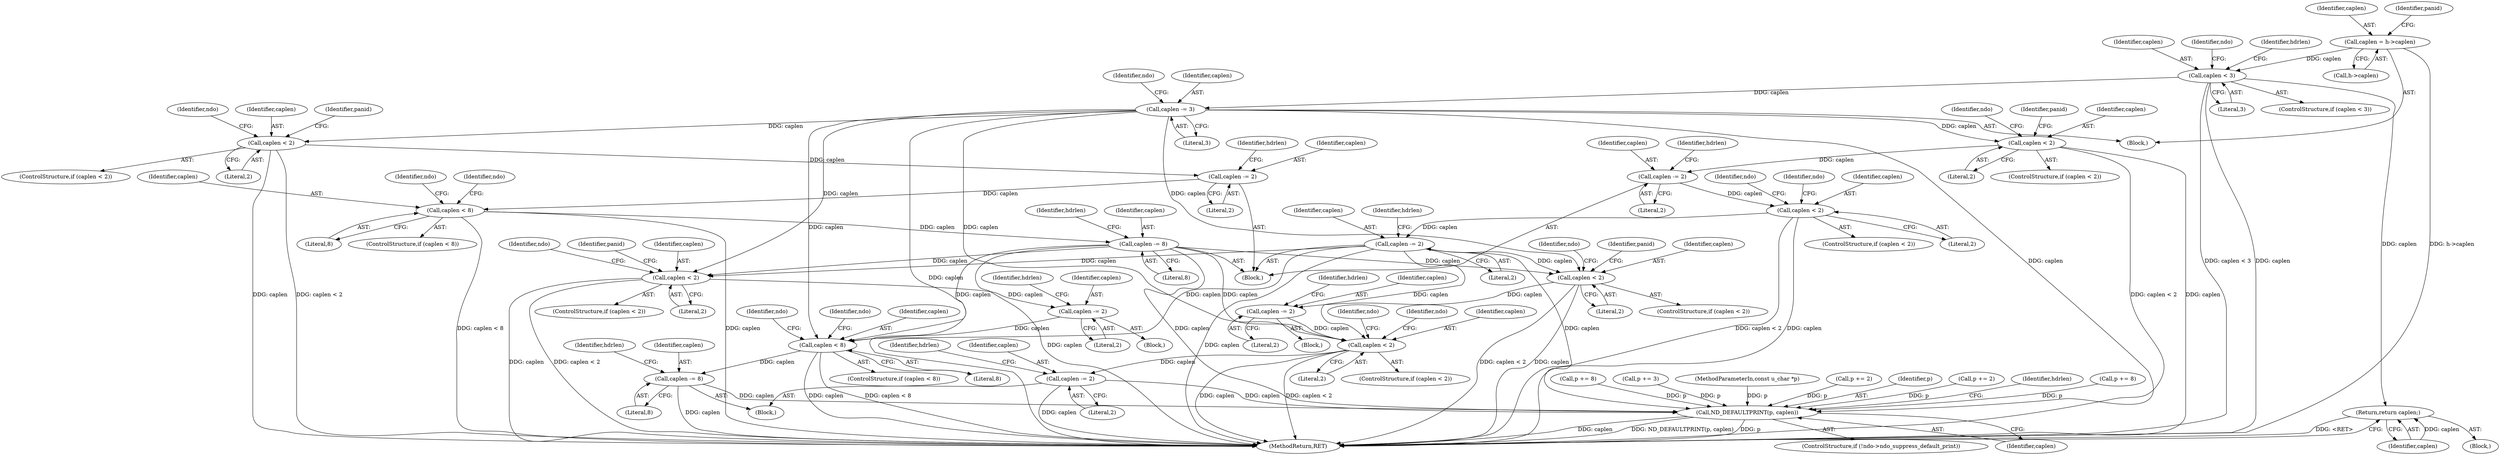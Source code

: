 digraph "0_tcpdump_9be4e0b5938b705e7e36cfcb110a740c6ff0cb97_0@pointer" {
"1000111" [label="(Call,caplen = h->caplen)"];
"1000124" [label="(Call,caplen < 3)"];
"1000132" [label="(Return,return caplen;)"];
"1000150" [label="(Call,caplen -= 3)"];
"1000210" [label="(Call,caplen < 2)"];
"1000227" [label="(Call,caplen -= 2)"];
"1000234" [label="(Call,caplen < 2)"];
"1000262" [label="(Call,caplen -= 2)"];
"1000372" [label="(Call,caplen < 2)"];
"1000389" [label="(Call,caplen -= 2)"];
"1000396" [label="(Call,caplen < 2)"];
"1000422" [label="(Call,caplen -= 2)"];
"1000500" [label="(Call,ND_DEFAULTPRINT(p, caplen))"];
"1000437" [label="(Call,caplen < 2)"];
"1000454" [label="(Call,caplen -= 2)"];
"1000461" [label="(Call,caplen < 8)"];
"1000488" [label="(Call,caplen -= 8)"];
"1000271" [label="(Call,caplen < 2)"];
"1000288" [label="(Call,caplen -= 2)"];
"1000295" [label="(Call,caplen < 8)"];
"1000324" [label="(Call,caplen -= 8)"];
"1000112" [label="(Identifier,caplen)"];
"1000231" [label="(Identifier,hdrlen)"];
"1000229" [label="(Literal,2)"];
"1000383" [label="(Identifier,panid)"];
"1000435" [label="(Block,)"];
"1000321" [label="(Call,p += 8)"];
"1000500" [label="(Call,ND_DEFAULTPRINT(p, caplen))"];
"1000152" [label="(Literal,3)"];
"1000266" [label="(Identifier,hdrlen)"];
"1000147" [label="(Call,p += 3)"];
"1000108" [label="(MethodParameterIn,const u_char *p)"];
"1000495" [label="(ControlStructure,if (!ndo->ndo_suppress_default_print))"];
"1000262" [label="(Call,caplen -= 2)"];
"1000489" [label="(Identifier,caplen)"];
"1000133" [label="(Identifier,caplen)"];
"1000210" [label="(Call,caplen < 2)"];
"1000463" [label="(Literal,8)"];
"1000246" [label="(Identifier,ndo)"];
"1000212" [label="(Literal,2)"];
"1000289" [label="(Identifier,caplen)"];
"1000455" [label="(Identifier,caplen)"];
"1000123" [label="(ControlStructure,if (caplen < 3))"];
"1000370" [label="(Block,)"];
"1000228" [label="(Identifier,caplen)"];
"1000132" [label="(Return,return caplen;)"];
"1000259" [label="(Call,p += 2)"];
"1000127" [label="(Block,)"];
"1000234" [label="(Call,caplen < 2)"];
"1000422" [label="(Call,caplen -= 2)"];
"1000124" [label="(Call,caplen < 3)"];
"1000424" [label="(Literal,2)"];
"1000371" [label="(ControlStructure,if (caplen < 2))"];
"1000271" [label="(Call,caplen < 2)"];
"1000292" [label="(Identifier,hdrlen)"];
"1000328" [label="(Identifier,hdrlen)"];
"1000505" [label="(MethodReturn,RET)"];
"1000227" [label="(Call,caplen -= 2)"];
"1000393" [label="(Identifier,hdrlen)"];
"1000501" [label="(Identifier,p)"];
"1000125" [label="(Identifier,caplen)"];
"1000325" [label="(Identifier,caplen)"];
"1000398" [label="(Literal,2)"];
"1000419" [label="(Call,p += 2)"];
"1000264" [label="(Literal,2)"];
"1000462" [label="(Identifier,caplen)"];
"1000473" [label="(Identifier,ndo)"];
"1000490" [label="(Literal,8)"];
"1000438" [label="(Identifier,caplen)"];
"1000130" [label="(Identifier,ndo)"];
"1000216" [label="(Identifier,ndo)"];
"1000175" [label="(Block,)"];
"1000277" [label="(Identifier,ndo)"];
"1000504" [label="(Identifier,hdrlen)"];
"1000460" [label="(ControlStructure,if (caplen < 8))"];
"1000389" [label="(Call,caplen -= 2)"];
"1000301" [label="(Identifier,ndo)"];
"1000397" [label="(Identifier,caplen)"];
"1000273" [label="(Literal,2)"];
"1000288" [label="(Call,caplen -= 2)"];
"1000395" [label="(ControlStructure,if (caplen < 2))"];
"1000307" [label="(Identifier,ndo)"];
"1000126" [label="(Literal,3)"];
"1000324" [label="(Call,caplen -= 8)"];
"1000270" [label="(ControlStructure,if (caplen < 2))"];
"1000233" [label="(ControlStructure,if (caplen < 2))"];
"1000458" [label="(Identifier,hdrlen)"];
"1000456" [label="(Literal,2)"];
"1000426" [label="(Identifier,hdrlen)"];
"1000109" [label="(Block,)"];
"1000326" [label="(Literal,8)"];
"1000454" [label="(Call,caplen -= 2)"];
"1000391" [label="(Literal,2)"];
"1000492" [label="(Identifier,hdrlen)"];
"1000121" [label="(Identifier,panid)"];
"1000295" [label="(Call,caplen < 8)"];
"1000423" [label="(Identifier,caplen)"];
"1000155" [label="(Identifier,ndo)"];
"1000135" [label="(Identifier,hdrlen)"];
"1000390" [label="(Identifier,caplen)"];
"1000297" [label="(Literal,8)"];
"1000272" [label="(Identifier,caplen)"];
"1000290" [label="(Literal,2)"];
"1000373" [label="(Identifier,caplen)"];
"1000436" [label="(ControlStructure,if (caplen < 2))"];
"1000113" [label="(Call,h->caplen)"];
"1000235" [label="(Identifier,caplen)"];
"1000296" [label="(Identifier,caplen)"];
"1000263" [label="(Identifier,caplen)"];
"1000437" [label="(Call,caplen < 2)"];
"1000485" [label="(Call,p += 8)"];
"1000111" [label="(Call,caplen = h->caplen)"];
"1000448" [label="(Identifier,panid)"];
"1000488" [label="(Call,caplen -= 8)"];
"1000502" [label="(Identifier,caplen)"];
"1000408" [label="(Identifier,ndo)"];
"1000461" [label="(Call,caplen < 8)"];
"1000221" [label="(Identifier,panid)"];
"1000294" [label="(ControlStructure,if (caplen < 8))"];
"1000209" [label="(ControlStructure,if (caplen < 2))"];
"1000151" [label="(Identifier,caplen)"];
"1000342" [label="(Block,)"];
"1000150" [label="(Call,caplen -= 3)"];
"1000372" [label="(Call,caplen < 2)"];
"1000374" [label="(Literal,2)"];
"1000236" [label="(Literal,2)"];
"1000240" [label="(Identifier,ndo)"];
"1000396" [label="(Call,caplen < 2)"];
"1000467" [label="(Identifier,ndo)"];
"1000402" [label="(Identifier,ndo)"];
"1000282" [label="(Identifier,panid)"];
"1000439" [label="(Literal,2)"];
"1000378" [label="(Identifier,ndo)"];
"1000443" [label="(Identifier,ndo)"];
"1000211" [label="(Identifier,caplen)"];
"1000111" -> "1000109"  [label="AST: "];
"1000111" -> "1000113"  [label="CFG: "];
"1000112" -> "1000111"  [label="AST: "];
"1000113" -> "1000111"  [label="AST: "];
"1000121" -> "1000111"  [label="CFG: "];
"1000111" -> "1000505"  [label="DDG: h->caplen"];
"1000111" -> "1000124"  [label="DDG: caplen"];
"1000124" -> "1000123"  [label="AST: "];
"1000124" -> "1000126"  [label="CFG: "];
"1000125" -> "1000124"  [label="AST: "];
"1000126" -> "1000124"  [label="AST: "];
"1000130" -> "1000124"  [label="CFG: "];
"1000135" -> "1000124"  [label="CFG: "];
"1000124" -> "1000505"  [label="DDG: caplen"];
"1000124" -> "1000505"  [label="DDG: caplen < 3"];
"1000124" -> "1000132"  [label="DDG: caplen"];
"1000124" -> "1000150"  [label="DDG: caplen"];
"1000132" -> "1000127"  [label="AST: "];
"1000132" -> "1000133"  [label="CFG: "];
"1000133" -> "1000132"  [label="AST: "];
"1000505" -> "1000132"  [label="CFG: "];
"1000132" -> "1000505"  [label="DDG: <RET>"];
"1000133" -> "1000132"  [label="DDG: caplen"];
"1000150" -> "1000109"  [label="AST: "];
"1000150" -> "1000152"  [label="CFG: "];
"1000151" -> "1000150"  [label="AST: "];
"1000152" -> "1000150"  [label="AST: "];
"1000155" -> "1000150"  [label="CFG: "];
"1000150" -> "1000505"  [label="DDG: caplen"];
"1000150" -> "1000210"  [label="DDG: caplen"];
"1000150" -> "1000271"  [label="DDG: caplen"];
"1000150" -> "1000372"  [label="DDG: caplen"];
"1000150" -> "1000396"  [label="DDG: caplen"];
"1000150" -> "1000437"  [label="DDG: caplen"];
"1000150" -> "1000461"  [label="DDG: caplen"];
"1000150" -> "1000500"  [label="DDG: caplen"];
"1000210" -> "1000209"  [label="AST: "];
"1000210" -> "1000212"  [label="CFG: "];
"1000211" -> "1000210"  [label="AST: "];
"1000212" -> "1000210"  [label="AST: "];
"1000216" -> "1000210"  [label="CFG: "];
"1000221" -> "1000210"  [label="CFG: "];
"1000210" -> "1000505"  [label="DDG: caplen < 2"];
"1000210" -> "1000505"  [label="DDG: caplen"];
"1000210" -> "1000227"  [label="DDG: caplen"];
"1000227" -> "1000175"  [label="AST: "];
"1000227" -> "1000229"  [label="CFG: "];
"1000228" -> "1000227"  [label="AST: "];
"1000229" -> "1000227"  [label="AST: "];
"1000231" -> "1000227"  [label="CFG: "];
"1000227" -> "1000234"  [label="DDG: caplen"];
"1000234" -> "1000233"  [label="AST: "];
"1000234" -> "1000236"  [label="CFG: "];
"1000235" -> "1000234"  [label="AST: "];
"1000236" -> "1000234"  [label="AST: "];
"1000240" -> "1000234"  [label="CFG: "];
"1000246" -> "1000234"  [label="CFG: "];
"1000234" -> "1000505"  [label="DDG: caplen"];
"1000234" -> "1000505"  [label="DDG: caplen < 2"];
"1000234" -> "1000262"  [label="DDG: caplen"];
"1000262" -> "1000175"  [label="AST: "];
"1000262" -> "1000264"  [label="CFG: "];
"1000263" -> "1000262"  [label="AST: "];
"1000264" -> "1000262"  [label="AST: "];
"1000266" -> "1000262"  [label="CFG: "];
"1000262" -> "1000505"  [label="DDG: caplen"];
"1000262" -> "1000372"  [label="DDG: caplen"];
"1000262" -> "1000396"  [label="DDG: caplen"];
"1000262" -> "1000437"  [label="DDG: caplen"];
"1000262" -> "1000461"  [label="DDG: caplen"];
"1000262" -> "1000500"  [label="DDG: caplen"];
"1000372" -> "1000371"  [label="AST: "];
"1000372" -> "1000374"  [label="CFG: "];
"1000373" -> "1000372"  [label="AST: "];
"1000374" -> "1000372"  [label="AST: "];
"1000378" -> "1000372"  [label="CFG: "];
"1000383" -> "1000372"  [label="CFG: "];
"1000372" -> "1000505"  [label="DDG: caplen"];
"1000372" -> "1000505"  [label="DDG: caplen < 2"];
"1000324" -> "1000372"  [label="DDG: caplen"];
"1000372" -> "1000389"  [label="DDG: caplen"];
"1000389" -> "1000370"  [label="AST: "];
"1000389" -> "1000391"  [label="CFG: "];
"1000390" -> "1000389"  [label="AST: "];
"1000391" -> "1000389"  [label="AST: "];
"1000393" -> "1000389"  [label="CFG: "];
"1000389" -> "1000396"  [label="DDG: caplen"];
"1000396" -> "1000395"  [label="AST: "];
"1000396" -> "1000398"  [label="CFG: "];
"1000397" -> "1000396"  [label="AST: "];
"1000398" -> "1000396"  [label="AST: "];
"1000402" -> "1000396"  [label="CFG: "];
"1000408" -> "1000396"  [label="CFG: "];
"1000396" -> "1000505"  [label="DDG: caplen < 2"];
"1000396" -> "1000505"  [label="DDG: caplen"];
"1000324" -> "1000396"  [label="DDG: caplen"];
"1000396" -> "1000422"  [label="DDG: caplen"];
"1000422" -> "1000342"  [label="AST: "];
"1000422" -> "1000424"  [label="CFG: "];
"1000423" -> "1000422"  [label="AST: "];
"1000424" -> "1000422"  [label="AST: "];
"1000426" -> "1000422"  [label="CFG: "];
"1000422" -> "1000505"  [label="DDG: caplen"];
"1000422" -> "1000500"  [label="DDG: caplen"];
"1000500" -> "1000495"  [label="AST: "];
"1000500" -> "1000502"  [label="CFG: "];
"1000501" -> "1000500"  [label="AST: "];
"1000502" -> "1000500"  [label="AST: "];
"1000504" -> "1000500"  [label="CFG: "];
"1000500" -> "1000505"  [label="DDG: caplen"];
"1000500" -> "1000505"  [label="DDG: ND_DEFAULTPRINT(p, caplen)"];
"1000500" -> "1000505"  [label="DDG: p"];
"1000419" -> "1000500"  [label="DDG: p"];
"1000147" -> "1000500"  [label="DDG: p"];
"1000321" -> "1000500"  [label="DDG: p"];
"1000259" -> "1000500"  [label="DDG: p"];
"1000485" -> "1000500"  [label="DDG: p"];
"1000108" -> "1000500"  [label="DDG: p"];
"1000324" -> "1000500"  [label="DDG: caplen"];
"1000488" -> "1000500"  [label="DDG: caplen"];
"1000437" -> "1000436"  [label="AST: "];
"1000437" -> "1000439"  [label="CFG: "];
"1000438" -> "1000437"  [label="AST: "];
"1000439" -> "1000437"  [label="AST: "];
"1000443" -> "1000437"  [label="CFG: "];
"1000448" -> "1000437"  [label="CFG: "];
"1000437" -> "1000505"  [label="DDG: caplen < 2"];
"1000437" -> "1000505"  [label="DDG: caplen"];
"1000324" -> "1000437"  [label="DDG: caplen"];
"1000437" -> "1000454"  [label="DDG: caplen"];
"1000454" -> "1000435"  [label="AST: "];
"1000454" -> "1000456"  [label="CFG: "];
"1000455" -> "1000454"  [label="AST: "];
"1000456" -> "1000454"  [label="AST: "];
"1000458" -> "1000454"  [label="CFG: "];
"1000454" -> "1000461"  [label="DDG: caplen"];
"1000461" -> "1000460"  [label="AST: "];
"1000461" -> "1000463"  [label="CFG: "];
"1000462" -> "1000461"  [label="AST: "];
"1000463" -> "1000461"  [label="AST: "];
"1000467" -> "1000461"  [label="CFG: "];
"1000473" -> "1000461"  [label="CFG: "];
"1000461" -> "1000505"  [label="DDG: caplen < 8"];
"1000461" -> "1000505"  [label="DDG: caplen"];
"1000324" -> "1000461"  [label="DDG: caplen"];
"1000461" -> "1000488"  [label="DDG: caplen"];
"1000488" -> "1000342"  [label="AST: "];
"1000488" -> "1000490"  [label="CFG: "];
"1000489" -> "1000488"  [label="AST: "];
"1000490" -> "1000488"  [label="AST: "];
"1000492" -> "1000488"  [label="CFG: "];
"1000488" -> "1000505"  [label="DDG: caplen"];
"1000271" -> "1000270"  [label="AST: "];
"1000271" -> "1000273"  [label="CFG: "];
"1000272" -> "1000271"  [label="AST: "];
"1000273" -> "1000271"  [label="AST: "];
"1000277" -> "1000271"  [label="CFG: "];
"1000282" -> "1000271"  [label="CFG: "];
"1000271" -> "1000505"  [label="DDG: caplen"];
"1000271" -> "1000505"  [label="DDG: caplen < 2"];
"1000271" -> "1000288"  [label="DDG: caplen"];
"1000288" -> "1000175"  [label="AST: "];
"1000288" -> "1000290"  [label="CFG: "];
"1000289" -> "1000288"  [label="AST: "];
"1000290" -> "1000288"  [label="AST: "];
"1000292" -> "1000288"  [label="CFG: "];
"1000288" -> "1000295"  [label="DDG: caplen"];
"1000295" -> "1000294"  [label="AST: "];
"1000295" -> "1000297"  [label="CFG: "];
"1000296" -> "1000295"  [label="AST: "];
"1000297" -> "1000295"  [label="AST: "];
"1000301" -> "1000295"  [label="CFG: "];
"1000307" -> "1000295"  [label="CFG: "];
"1000295" -> "1000505"  [label="DDG: caplen"];
"1000295" -> "1000505"  [label="DDG: caplen < 8"];
"1000295" -> "1000324"  [label="DDG: caplen"];
"1000324" -> "1000175"  [label="AST: "];
"1000324" -> "1000326"  [label="CFG: "];
"1000325" -> "1000324"  [label="AST: "];
"1000326" -> "1000324"  [label="AST: "];
"1000328" -> "1000324"  [label="CFG: "];
"1000324" -> "1000505"  [label="DDG: caplen"];
}
